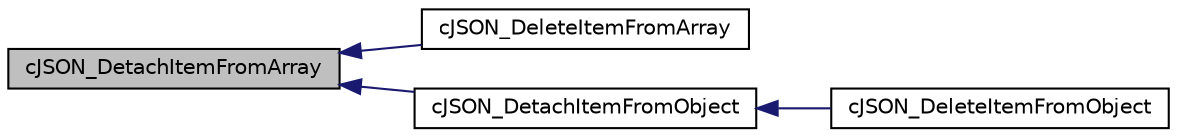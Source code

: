 digraph "cJSON_DetachItemFromArray"
{
  edge [fontname="Helvetica",fontsize="10",labelfontname="Helvetica",labelfontsize="10"];
  node [fontname="Helvetica",fontsize="10",shape=record];
  rankdir="LR";
  Node1 [label="cJSON_DetachItemFromArray",height=0.2,width=0.4,color="black", fillcolor="grey75", style="filled", fontcolor="black"];
  Node1 -> Node2 [dir="back",color="midnightblue",fontsize="10",style="solid",fontname="Helvetica"];
  Node2 [label="cJSON_DeleteItemFromArray",height=0.2,width=0.4,color="black", fillcolor="white", style="filled",URL="$c_j_s_o_n_8h.html#a2b08ee3d172cb94e9abea1e4031a366f"];
  Node1 -> Node3 [dir="back",color="midnightblue",fontsize="10",style="solid",fontname="Helvetica"];
  Node3 [label="cJSON_DetachItemFromObject",height=0.2,width=0.4,color="black", fillcolor="white", style="filled",URL="$c_j_s_o_n_8h.html#a7010822d267256f274e0adf22be2b202"];
  Node3 -> Node4 [dir="back",color="midnightblue",fontsize="10",style="solid",fontname="Helvetica"];
  Node4 [label="cJSON_DeleteItemFromObject",height=0.2,width=0.4,color="black", fillcolor="white", style="filled",URL="$c_j_s_o_n_8h.html#a148a56617a2a97921d9b9dfbe5dc85bf"];
}
